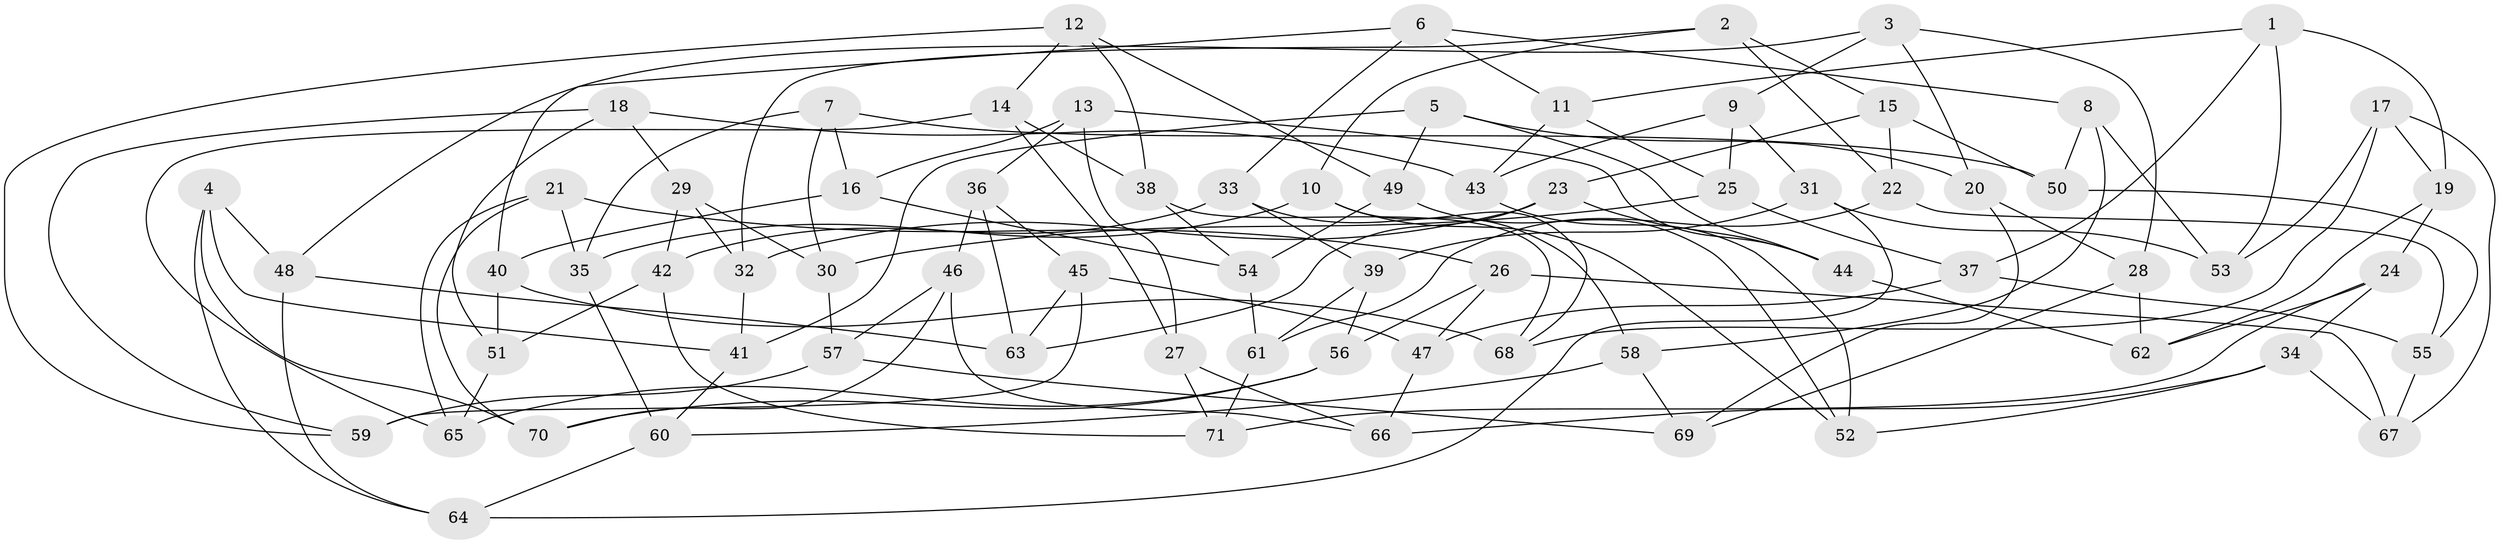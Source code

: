 // Generated by graph-tools (version 1.1) at 2025/50/03/09/25 03:50:54]
// undirected, 71 vertices, 142 edges
graph export_dot {
graph [start="1"]
  node [color=gray90,style=filled];
  1;
  2;
  3;
  4;
  5;
  6;
  7;
  8;
  9;
  10;
  11;
  12;
  13;
  14;
  15;
  16;
  17;
  18;
  19;
  20;
  21;
  22;
  23;
  24;
  25;
  26;
  27;
  28;
  29;
  30;
  31;
  32;
  33;
  34;
  35;
  36;
  37;
  38;
  39;
  40;
  41;
  42;
  43;
  44;
  45;
  46;
  47;
  48;
  49;
  50;
  51;
  52;
  53;
  54;
  55;
  56;
  57;
  58;
  59;
  60;
  61;
  62;
  63;
  64;
  65;
  66;
  67;
  68;
  69;
  70;
  71;
  1 -- 19;
  1 -- 53;
  1 -- 37;
  1 -- 11;
  2 -- 32;
  2 -- 10;
  2 -- 22;
  2 -- 15;
  3 -- 9;
  3 -- 48;
  3 -- 28;
  3 -- 20;
  4 -- 70;
  4 -- 41;
  4 -- 64;
  4 -- 48;
  5 -- 20;
  5 -- 41;
  5 -- 49;
  5 -- 44;
  6 -- 33;
  6 -- 8;
  6 -- 40;
  6 -- 11;
  7 -- 30;
  7 -- 16;
  7 -- 35;
  7 -- 50;
  8 -- 58;
  8 -- 53;
  8 -- 50;
  9 -- 25;
  9 -- 43;
  9 -- 31;
  10 -- 35;
  10 -- 68;
  10 -- 52;
  11 -- 25;
  11 -- 43;
  12 -- 38;
  12 -- 59;
  12 -- 49;
  12 -- 14;
  13 -- 36;
  13 -- 16;
  13 -- 27;
  13 -- 44;
  14 -- 38;
  14 -- 27;
  14 -- 65;
  15 -- 50;
  15 -- 23;
  15 -- 22;
  16 -- 54;
  16 -- 40;
  17 -- 68;
  17 -- 53;
  17 -- 19;
  17 -- 67;
  18 -- 59;
  18 -- 51;
  18 -- 43;
  18 -- 29;
  19 -- 24;
  19 -- 62;
  20 -- 28;
  20 -- 69;
  21 -- 70;
  21 -- 35;
  21 -- 65;
  21 -- 26;
  22 -- 61;
  22 -- 55;
  23 -- 63;
  23 -- 44;
  23 -- 32;
  24 -- 34;
  24 -- 62;
  24 -- 71;
  25 -- 30;
  25 -- 37;
  26 -- 56;
  26 -- 67;
  26 -- 47;
  27 -- 71;
  27 -- 66;
  28 -- 62;
  28 -- 69;
  29 -- 32;
  29 -- 42;
  29 -- 30;
  30 -- 57;
  31 -- 39;
  31 -- 64;
  31 -- 53;
  32 -- 41;
  33 -- 58;
  33 -- 42;
  33 -- 39;
  34 -- 66;
  34 -- 67;
  34 -- 52;
  35 -- 60;
  36 -- 63;
  36 -- 46;
  36 -- 45;
  37 -- 55;
  37 -- 47;
  38 -- 54;
  38 -- 68;
  39 -- 61;
  39 -- 56;
  40 -- 51;
  40 -- 68;
  41 -- 60;
  42 -- 71;
  42 -- 51;
  43 -- 52;
  44 -- 62;
  45 -- 59;
  45 -- 63;
  45 -- 47;
  46 -- 66;
  46 -- 57;
  46 -- 70;
  47 -- 66;
  48 -- 64;
  48 -- 63;
  49 -- 52;
  49 -- 54;
  50 -- 55;
  51 -- 65;
  54 -- 61;
  55 -- 67;
  56 -- 70;
  56 -- 65;
  57 -- 69;
  57 -- 59;
  58 -- 69;
  58 -- 60;
  60 -- 64;
  61 -- 71;
}
